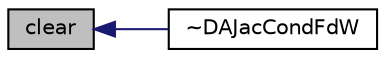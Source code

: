digraph "clear"
{
  bgcolor="transparent";
  edge [fontname="Helvetica",fontsize="10",labelfontname="Helvetica",labelfontsize="10"];
  node [fontname="Helvetica",fontsize="10",shape=record];
  rankdir="LR";
  Node111 [label="clear",height=0.2,width=0.4,color="black", fillcolor="grey75", style="filled", fontcolor="black"];
  Node111 -> Node112 [dir="back",color="midnightblue",fontsize="10",style="solid",fontname="Helvetica"];
  Node112 [label="~DAJacCondFdW",height=0.2,width=0.4,color="black",URL="$classFoam_1_1DAJacCondFdW.html#affa621bbcbc605d6f01f8a545990a961"];
}
